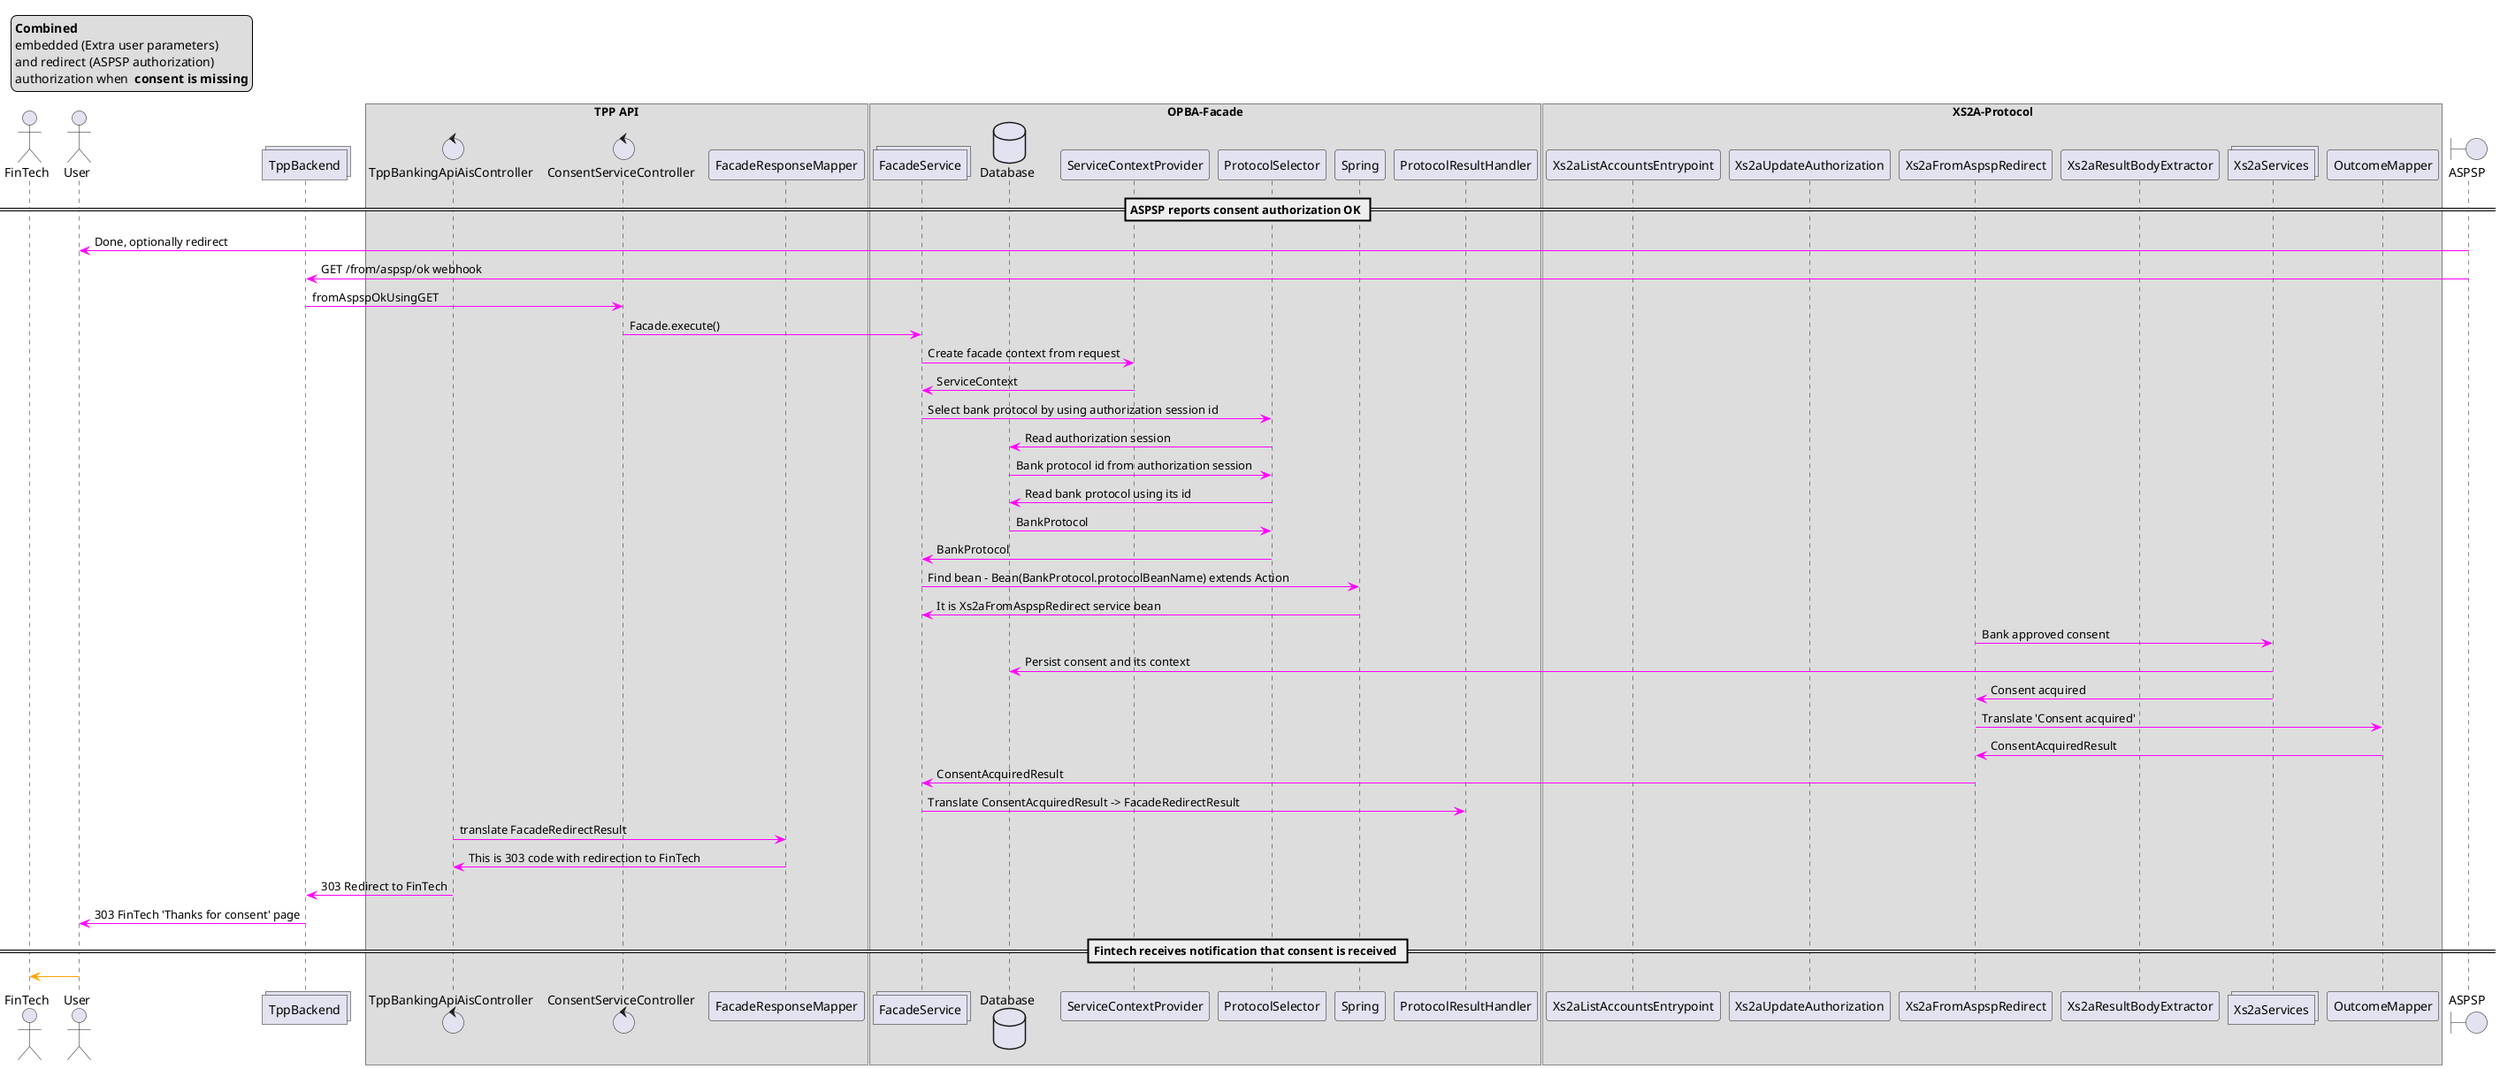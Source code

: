 @startuml
legend top left
  <b>Combined</b>
  embedded (Extra user parameters)
  and redirect (ASPSP authorization)
  authorization when  <b>consent is missing</b>
endlegend

actor FinTech
actor User

collections TppBackend

box "TPP API"
control TppBankingApiAisController
control ConsentServiceController
participant FacadeResponseMapper
endbox

box "OPBA-Facade"
collections FacadeService
database Database
participant ServiceContextProvider
participant ProtocolSelector
participant Spring
participant ProtocolResultHandler
endbox

box "XS2A-Protocol"
participant Xs2aListAccountsEntrypoint
participant Xs2aUpdateAuthorization
participant Xs2aFromAspspRedirect
participant Xs2aResultBodyExtractor
collections Xs2aServices
participant OutcomeMapper
endbox

boundary ASPSP
== ASPSP reports consent authorization OK ==
ASPSP [#magenta]-> User : Done, optionally redirect
ASPSP [#magenta]-> TppBackend : GET /from/aspsp/ok webhook
TppBackend [#magenta]-> ConsentServiceController : fromAspspOkUsingGET
ConsentServiceController [#magenta]-> FacadeService : Facade.execute()
FacadeService [#magenta]-> ServiceContextProvider : Create facade context from request
FacadeService <-[#magenta] ServiceContextProvider : ServiceContext
FacadeService [#magenta]-> ProtocolSelector : Select bank protocol by using authorization session id
ProtocolSelector [#magenta]-> Database : Read authorization session
Database [#magenta]-> ProtocolSelector: Bank protocol id from authorization session
ProtocolSelector [#magenta]-> Database : Read bank protocol using its id
Database [#magenta]-> ProtocolSelector : BankProtocol
ProtocolSelector [#magenta]-> FacadeService : BankProtocol
FacadeService [#magenta]-> Spring : Find bean - Bean(BankProtocol.protocolBeanName) extends Action
FacadeService <-[#magenta] Spring : It is Xs2aFromAspspRedirect service bean
Xs2aFromAspspRedirect [#magenta]-> Xs2aServices : Bank approved consent
Xs2aServices [#magenta]-> Database : Persist consent and its context
Xs2aServices [#magenta]-> Xs2aFromAspspRedirect : Consent acquired
Xs2aFromAspspRedirect [#magenta]-> OutcomeMapper : Translate 'Consent acquired'
OutcomeMapper [#magenta]-> Xs2aFromAspspRedirect : ConsentAcquiredResult
Xs2aFromAspspRedirect [#magenta]-> FacadeService : ConsentAcquiredResult
FacadeService [#magenta]-> ProtocolResultHandler : Translate ConsentAcquiredResult -> FacadeRedirectResult
TppBankingApiAisController [#magenta]-> FacadeResponseMapper : translate FacadeRedirectResult
FacadeResponseMapper [#magenta]-> TppBankingApiAisController : This is 303 code with redirection to FinTech
TppBankingApiAisController [#magenta]-> TppBackend : 303 Redirect to FinTech
TppBackend [#magenta]-> User : 303 FinTech 'Thanks for consent' page

== Fintech receives notification that consent is received ==
User [#orange]-> FinTech
@enduml
